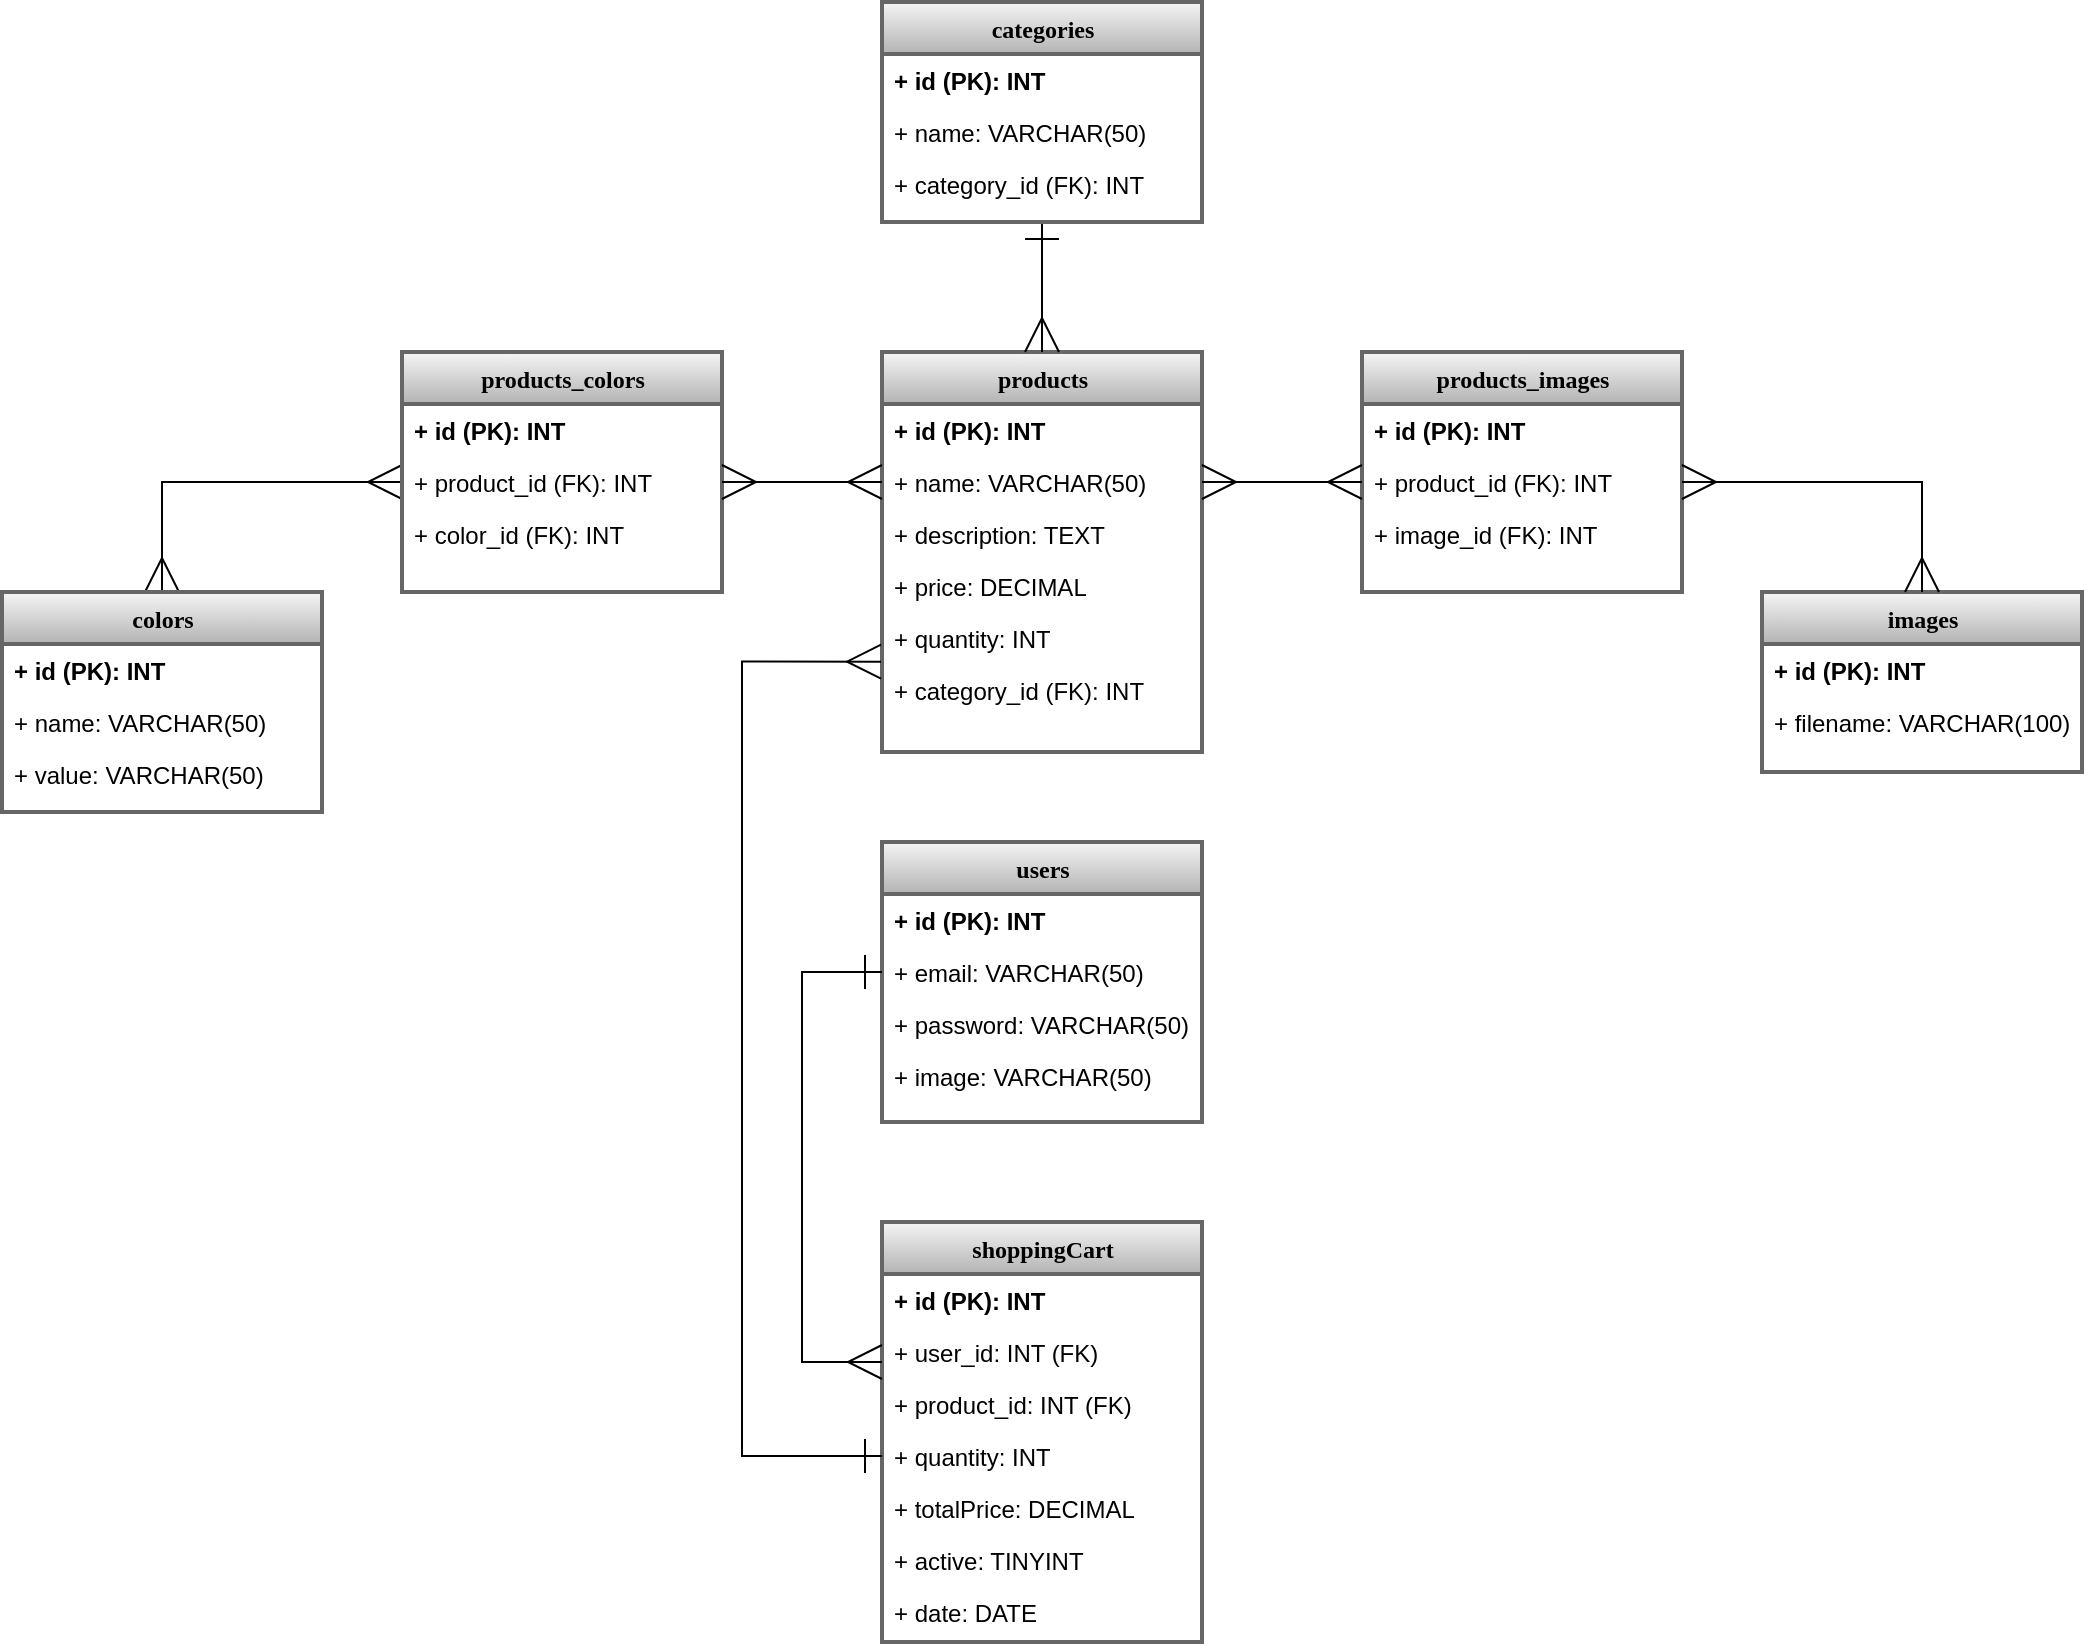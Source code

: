 <mxfile version="14.9.5" type="github">
  <diagram name="Page-1" id="9f46799a-70d6-7492-0946-bef42562c5a5">
    <mxGraphModel dx="2170" dy="1125" grid="1" gridSize="10" guides="1" tooltips="1" connect="1" arrows="1" fold="1" page="1" pageScale="1" pageWidth="1100" pageHeight="850" background="none" math="0" shadow="0">
      <root>
        <mxCell id="0" />
        <mxCell id="1" parent="0" />
        <mxCell id="78961159f06e98e8-56" value="products" style="swimlane;html=1;fontStyle=1;align=center;verticalAlign=top;childLayout=stackLayout;horizontal=1;startSize=26;horizontalStack=0;resizeParent=1;resizeLast=0;collapsible=1;marginBottom=0;swimlaneFillColor=#ffffff;rounded=0;shadow=0;comic=0;labelBackgroundColor=none;strokeWidth=2;fontFamily=Verdana;fontSize=12;fillColor=#f5f5f5;gradientColor=#b3b3b3;strokeColor=#666666;" parent="1" vertex="1">
          <mxGeometry x="470" y="195" width="160" height="200" as="geometry" />
        </mxCell>
        <mxCell id="78961159f06e98e8-57" value="+ id (PK): INT" style="text;strokeColor=none;fillColor=none;align=left;verticalAlign=top;spacingLeft=4;spacingRight=4;overflow=hidden;rotatable=0;points=[[0,0.5],[1,0.5]];portConstraint=eastwest;fontStyle=1;rounded=0;glass=0;labelBackgroundColor=none;labelBorderColor=none;whiteSpace=wrap;html=1;fontSize=12;" parent="78961159f06e98e8-56" vertex="1">
          <mxGeometry y="26" width="160" height="26" as="geometry" />
        </mxCell>
        <mxCell id="78961159f06e98e8-58" value="+ name: VARCHAR(50)" style="text;html=1;strokeColor=none;fillColor=none;align=left;verticalAlign=top;spacingLeft=4;spacingRight=4;whiteSpace=wrap;overflow=hidden;rotatable=0;points=[[0,0.5],[1,0.5]];portConstraint=eastwest;" parent="78961159f06e98e8-56" vertex="1">
          <mxGeometry y="52" width="160" height="26" as="geometry" />
        </mxCell>
        <mxCell id="78961159f06e98e8-59" value="+ description: TEXT" style="text;html=1;strokeColor=none;fillColor=none;align=left;verticalAlign=top;spacingLeft=4;spacingRight=4;whiteSpace=wrap;overflow=hidden;rotatable=0;points=[[0,0.5],[1,0.5]];portConstraint=eastwest;" parent="78961159f06e98e8-56" vertex="1">
          <mxGeometry y="78" width="160" height="26" as="geometry" />
        </mxCell>
        <mxCell id="78961159f06e98e8-62" value="+ price: DECIMAL" style="text;html=1;strokeColor=none;fillColor=none;align=left;verticalAlign=top;spacingLeft=4;spacingRight=4;whiteSpace=wrap;overflow=hidden;rotatable=0;points=[[0,0.5],[1,0.5]];portConstraint=eastwest;" parent="78961159f06e98e8-56" vertex="1">
          <mxGeometry y="104" width="160" height="26" as="geometry" />
        </mxCell>
        <mxCell id="78961159f06e98e8-63" value="+ quantity: INT" style="text;html=1;strokeColor=none;fillColor=none;align=left;verticalAlign=top;spacingLeft=4;spacingRight=4;whiteSpace=wrap;overflow=hidden;rotatable=0;points=[[0,0.5],[1,0.5]];portConstraint=eastwest;" parent="78961159f06e98e8-56" vertex="1">
          <mxGeometry y="130" width="160" height="26" as="geometry" />
        </mxCell>
        <mxCell id="0fwKTMIDOvKyiWNg7RYB-1" value="+ category_id (FK): INT" style="text;html=1;strokeColor=none;fillColor=none;align=left;verticalAlign=top;spacingLeft=4;spacingRight=4;whiteSpace=wrap;overflow=hidden;rotatable=0;points=[[0,0.5],[1,0.5]];portConstraint=eastwest;" parent="78961159f06e98e8-56" vertex="1">
          <mxGeometry y="156" width="160" height="26" as="geometry" />
        </mxCell>
        <mxCell id="0fwKTMIDOvKyiWNg7RYB-34" style="edgeStyle=orthogonalEdgeStyle;rounded=0;orthogonalLoop=1;jettySize=auto;html=1;entryX=0;entryY=0.5;entryDx=0;entryDy=0;startArrow=ERmany;startFill=0;endArrow=ERmany;endFill=0;startSize=15;endSize=15;sourcePerimeterSpacing=0;targetPerimeterSpacing=0;strokeWidth=1;" parent="1" source="78961159f06e98e8-69" target="0fwKTMIDOvKyiWNg7RYB-20" edge="1">
          <mxGeometry relative="1" as="geometry" />
        </mxCell>
        <mxCell id="78961159f06e98e8-69" value="colors" style="swimlane;html=1;fontStyle=1;align=center;verticalAlign=top;childLayout=stackLayout;horizontal=1;startSize=26;horizontalStack=0;resizeParent=1;resizeLast=0;collapsible=1;marginBottom=0;swimlaneFillColor=#ffffff;rounded=0;shadow=0;comic=0;labelBackgroundColor=none;strokeWidth=2;fillColor=#f5f5f5;fontFamily=Verdana;fontSize=12;gradientColor=#b3b3b3;strokeColor=#666666;" parent="1" vertex="1">
          <mxGeometry x="30" y="315" width="160" height="110" as="geometry" />
        </mxCell>
        <mxCell id="78961159f06e98e8-71" value="+ id (PK): INT" style="text;html=1;strokeColor=none;fillColor=none;align=left;verticalAlign=top;spacingLeft=4;spacingRight=4;whiteSpace=wrap;overflow=hidden;rotatable=0;points=[[0,0.5],[1,0.5]];portConstraint=eastwest;fontStyle=1" parent="78961159f06e98e8-69" vertex="1">
          <mxGeometry y="26" width="160" height="26" as="geometry" />
        </mxCell>
        <mxCell id="78961159f06e98e8-72" value="+ name: VARCHAR(50)" style="text;html=1;strokeColor=none;fillColor=none;align=left;verticalAlign=top;spacingLeft=4;spacingRight=4;whiteSpace=wrap;overflow=hidden;rotatable=0;points=[[0,0.5],[1,0.5]];portConstraint=eastwest;" parent="78961159f06e98e8-69" vertex="1">
          <mxGeometry y="52" width="160" height="26" as="geometry" />
        </mxCell>
        <mxCell id="0fwKTMIDOvKyiWNg7RYB-36" value="+ value: VARCHAR(50)" style="text;html=1;strokeColor=none;fillColor=none;align=left;verticalAlign=top;spacingLeft=4;spacingRight=4;whiteSpace=wrap;overflow=hidden;rotatable=0;points=[[0,0.5],[1,0.5]];portConstraint=eastwest;" parent="78961159f06e98e8-69" vertex="1">
          <mxGeometry y="78" width="160" height="26" as="geometry" />
        </mxCell>
        <mxCell id="0fwKTMIDOvKyiWNg7RYB-57" style="edgeStyle=orthogonalEdgeStyle;rounded=0;orthogonalLoop=1;jettySize=auto;html=1;startArrow=ERone;startFill=0;endArrow=ERmany;endFill=0;startSize=15;endSize=15;sourcePerimeterSpacing=0;targetPerimeterSpacing=0;strokeWidth=1;entryX=0.5;entryY=0;entryDx=0;entryDy=0;" parent="1" source="78961159f06e98e8-82" target="78961159f06e98e8-56" edge="1">
          <mxGeometry relative="1" as="geometry">
            <mxPoint x="550" y="190" as="targetPoint" />
            <Array as="points" />
          </mxGeometry>
        </mxCell>
        <mxCell id="78961159f06e98e8-82" value="categories" style="swimlane;html=1;fontStyle=1;align=center;verticalAlign=top;childLayout=stackLayout;horizontal=1;startSize=26;horizontalStack=0;resizeParent=1;resizeLast=0;collapsible=1;marginBottom=0;swimlaneFillColor=#ffffff;rounded=0;shadow=0;comic=0;labelBackgroundColor=none;strokeWidth=2;fillColor=#f5f5f5;fontFamily=Verdana;fontSize=12;gradientColor=#b3b3b3;strokeColor=#666666;" parent="1" vertex="1">
          <mxGeometry x="470" y="20" width="160" height="110" as="geometry" />
        </mxCell>
        <mxCell id="78961159f06e98e8-83" value="+ id (PK): INT" style="text;html=1;strokeColor=none;fillColor=none;align=left;verticalAlign=top;spacingLeft=4;spacingRight=4;whiteSpace=wrap;overflow=hidden;rotatable=0;points=[[0,0.5],[1,0.5]];portConstraint=eastwest;fontStyle=1" parent="78961159f06e98e8-82" vertex="1">
          <mxGeometry y="26" width="160" height="26" as="geometry" />
        </mxCell>
        <mxCell id="78961159f06e98e8-84" value="+ name: VARCHAR(50)" style="text;html=1;strokeColor=none;fillColor=none;align=left;verticalAlign=top;spacingLeft=4;spacingRight=4;whiteSpace=wrap;overflow=hidden;rotatable=0;points=[[0,0.5],[1,0.5]];portConstraint=eastwest;" parent="78961159f06e98e8-82" vertex="1">
          <mxGeometry y="52" width="160" height="26" as="geometry" />
        </mxCell>
        <mxCell id="0fwKTMIDOvKyiWNg7RYB-35" value="+ category_id (FK): INT" style="text;html=1;strokeColor=none;fillColor=none;align=left;verticalAlign=top;spacingLeft=4;spacingRight=4;whiteSpace=wrap;overflow=hidden;rotatable=0;points=[[0,0.5],[1,0.5]];portConstraint=eastwest;" parent="78961159f06e98e8-82" vertex="1">
          <mxGeometry y="78" width="160" height="32" as="geometry" />
        </mxCell>
        <mxCell id="0fwKTMIDOvKyiWNg7RYB-18" value="products_colors" style="swimlane;html=1;fontStyle=1;align=center;verticalAlign=top;childLayout=stackLayout;horizontal=1;startSize=26;horizontalStack=0;resizeParent=1;resizeLast=0;collapsible=1;marginBottom=0;swimlaneFillColor=#ffffff;rounded=0;shadow=0;comic=0;labelBackgroundColor=none;strokeWidth=2;fillColor=#f5f5f5;fontFamily=Verdana;fontSize=12;gradientColor=#b3b3b3;strokeColor=#666666;" parent="1" vertex="1">
          <mxGeometry x="230" y="195" width="160" height="120" as="geometry" />
        </mxCell>
        <mxCell id="0fwKTMIDOvKyiWNg7RYB-19" value="+ id (PK): INT" style="text;html=1;strokeColor=none;fillColor=none;align=left;verticalAlign=top;spacingLeft=4;spacingRight=4;whiteSpace=wrap;overflow=hidden;rotatable=0;points=[[0,0.5],[1,0.5]];portConstraint=eastwest;fontStyle=1" parent="0fwKTMIDOvKyiWNg7RYB-18" vertex="1">
          <mxGeometry y="26" width="160" height="26" as="geometry" />
        </mxCell>
        <mxCell id="0fwKTMIDOvKyiWNg7RYB-20" value="+ product_id (FK): INT" style="text;html=1;strokeColor=none;fillColor=none;align=left;verticalAlign=top;spacingLeft=4;spacingRight=4;whiteSpace=wrap;overflow=hidden;rotatable=0;points=[[0,0.5],[1,0.5]];portConstraint=eastwest;" parent="0fwKTMIDOvKyiWNg7RYB-18" vertex="1">
          <mxGeometry y="52" width="160" height="26" as="geometry" />
        </mxCell>
        <mxCell id="0fwKTMIDOvKyiWNg7RYB-22" value="+ color_id (FK): INT" style="text;html=1;strokeColor=none;fillColor=none;align=left;verticalAlign=top;spacingLeft=4;spacingRight=4;whiteSpace=wrap;overflow=hidden;rotatable=0;points=[[0,0.5],[1,0.5]];portConstraint=eastwest;" parent="0fwKTMIDOvKyiWNg7RYB-18" vertex="1">
          <mxGeometry y="78" width="160" height="26" as="geometry" />
        </mxCell>
        <mxCell id="0fwKTMIDOvKyiWNg7RYB-33" style="edgeStyle=orthogonalEdgeStyle;rounded=0;orthogonalLoop=1;jettySize=auto;html=1;entryX=1;entryY=0.5;entryDx=0;entryDy=0;startArrow=ERmany;startFill=0;endArrow=ERmany;endFill=0;startSize=15;endSize=15;sourcePerimeterSpacing=0;targetPerimeterSpacing=0;strokeWidth=1;" parent="1" source="78961159f06e98e8-58" target="0fwKTMIDOvKyiWNg7RYB-20" edge="1">
          <mxGeometry relative="1" as="geometry" />
        </mxCell>
        <mxCell id="0fwKTMIDOvKyiWNg7RYB-37" value="images" style="swimlane;html=1;fontStyle=1;align=center;verticalAlign=top;childLayout=stackLayout;horizontal=1;startSize=26;horizontalStack=0;resizeParent=1;resizeLast=0;collapsible=1;marginBottom=0;swimlaneFillColor=#ffffff;rounded=0;shadow=0;comic=0;labelBackgroundColor=none;strokeWidth=2;fillColor=#f5f5f5;fontFamily=Verdana;fontSize=12;gradientColor=#b3b3b3;strokeColor=#666666;" parent="1" vertex="1">
          <mxGeometry x="910" y="315" width="160" height="90" as="geometry">
            <mxRectangle x="920" y="280" width="80" height="26" as="alternateBounds" />
          </mxGeometry>
        </mxCell>
        <mxCell id="0fwKTMIDOvKyiWNg7RYB-38" value="+ id (PK): INT" style="text;html=1;strokeColor=none;fillColor=none;align=left;verticalAlign=top;spacingLeft=4;spacingRight=4;whiteSpace=wrap;overflow=hidden;rotatable=0;points=[[0,0.5],[1,0.5]];portConstraint=eastwest;fontStyle=1" parent="0fwKTMIDOvKyiWNg7RYB-37" vertex="1">
          <mxGeometry y="26" width="160" height="26" as="geometry" />
        </mxCell>
        <mxCell id="0fwKTMIDOvKyiWNg7RYB-39" value="+ filename: VARCHAR(100)" style="text;html=1;strokeColor=none;fillColor=none;align=left;verticalAlign=top;spacingLeft=4;spacingRight=4;whiteSpace=wrap;overflow=hidden;rotatable=0;points=[[0,0.5],[1,0.5]];portConstraint=eastwest;" parent="0fwKTMIDOvKyiWNg7RYB-37" vertex="1">
          <mxGeometry y="52" width="160" height="26" as="geometry" />
        </mxCell>
        <mxCell id="0fwKTMIDOvKyiWNg7RYB-41" value="products_images" style="swimlane;html=1;fontStyle=1;align=center;verticalAlign=top;childLayout=stackLayout;horizontal=1;startSize=26;horizontalStack=0;resizeParent=1;resizeLast=0;collapsible=1;marginBottom=0;swimlaneFillColor=#ffffff;rounded=0;shadow=0;comic=0;labelBackgroundColor=none;strokeWidth=2;fillColor=#f5f5f5;fontFamily=Verdana;fontSize=12;gradientColor=#b3b3b3;strokeColor=#666666;" parent="1" vertex="1">
          <mxGeometry x="710" y="195" width="160" height="120" as="geometry" />
        </mxCell>
        <mxCell id="0fwKTMIDOvKyiWNg7RYB-42" value="+ id (PK): INT" style="text;html=1;strokeColor=none;fillColor=none;align=left;verticalAlign=top;spacingLeft=4;spacingRight=4;whiteSpace=wrap;overflow=hidden;rotatable=0;points=[[0,0.5],[1,0.5]];portConstraint=eastwest;fontStyle=1" parent="0fwKTMIDOvKyiWNg7RYB-41" vertex="1">
          <mxGeometry y="26" width="160" height="26" as="geometry" />
        </mxCell>
        <mxCell id="0fwKTMIDOvKyiWNg7RYB-43" value="+ product_id (FK): INT" style="text;html=1;strokeColor=none;fillColor=none;align=left;verticalAlign=top;spacingLeft=4;spacingRight=4;whiteSpace=wrap;overflow=hidden;rotatable=0;points=[[0,0.5],[1,0.5]];portConstraint=eastwest;" parent="0fwKTMIDOvKyiWNg7RYB-41" vertex="1">
          <mxGeometry y="52" width="160" height="26" as="geometry" />
        </mxCell>
        <mxCell id="0fwKTMIDOvKyiWNg7RYB-44" value="+ image_id (FK): INT" style="text;html=1;strokeColor=none;fillColor=none;align=left;verticalAlign=top;spacingLeft=4;spacingRight=4;whiteSpace=wrap;overflow=hidden;rotatable=0;points=[[0,0.5],[1,0.5]];portConstraint=eastwest;" parent="0fwKTMIDOvKyiWNg7RYB-41" vertex="1">
          <mxGeometry y="78" width="160" height="26" as="geometry" />
        </mxCell>
        <mxCell id="0fwKTMIDOvKyiWNg7RYB-55" style="edgeStyle=orthogonalEdgeStyle;rounded=0;orthogonalLoop=1;jettySize=auto;html=1;entryX=1;entryY=0.5;entryDx=0;entryDy=0;startArrow=ERmany;startFill=0;endArrow=ERmany;endFill=0;startSize=15;endSize=15;sourcePerimeterSpacing=0;targetPerimeterSpacing=0;strokeWidth=1;" parent="1" source="0fwKTMIDOvKyiWNg7RYB-43" target="78961159f06e98e8-58" edge="1">
          <mxGeometry relative="1" as="geometry" />
        </mxCell>
        <mxCell id="0fwKTMIDOvKyiWNg7RYB-56" style="edgeStyle=orthogonalEdgeStyle;rounded=0;orthogonalLoop=1;jettySize=auto;html=1;entryX=0.5;entryY=0;entryDx=0;entryDy=0;startArrow=ERmany;startFill=0;endArrow=ERmany;endFill=0;startSize=15;endSize=15;sourcePerimeterSpacing=0;targetPerimeterSpacing=0;strokeWidth=1;" parent="1" source="0fwKTMIDOvKyiWNg7RYB-43" target="0fwKTMIDOvKyiWNg7RYB-37" edge="1">
          <mxGeometry relative="1" as="geometry" />
        </mxCell>
        <mxCell id="0fwKTMIDOvKyiWNg7RYB-59" value="users" style="swimlane;html=1;fontStyle=1;align=center;verticalAlign=top;childLayout=stackLayout;horizontal=1;startSize=26;horizontalStack=0;resizeParent=1;resizeLast=0;collapsible=1;marginBottom=0;swimlaneFillColor=#ffffff;rounded=0;shadow=0;comic=0;labelBackgroundColor=none;strokeWidth=2;fontFamily=Verdana;fontSize=12;fillColor=#f5f5f5;gradientColor=#b3b3b3;strokeColor=#666666;" parent="1" vertex="1">
          <mxGeometry x="470" y="440" width="160" height="140" as="geometry" />
        </mxCell>
        <mxCell id="0fwKTMIDOvKyiWNg7RYB-60" value="+ id (PK): INT" style="text;strokeColor=none;fillColor=none;align=left;verticalAlign=top;spacingLeft=4;spacingRight=4;overflow=hidden;rotatable=0;points=[[0,0.5],[1,0.5]];portConstraint=eastwest;fontStyle=1;rounded=0;glass=0;labelBackgroundColor=none;labelBorderColor=none;whiteSpace=wrap;html=1;fontSize=12;" parent="0fwKTMIDOvKyiWNg7RYB-59" vertex="1">
          <mxGeometry y="26" width="160" height="26" as="geometry" />
        </mxCell>
        <mxCell id="0fwKTMIDOvKyiWNg7RYB-61" value="+ email: VARCHAR(50)" style="text;html=1;strokeColor=none;fillColor=none;align=left;verticalAlign=top;spacingLeft=4;spacingRight=4;whiteSpace=wrap;overflow=hidden;rotatable=0;points=[[0,0.5],[1,0.5]];portConstraint=eastwest;" parent="0fwKTMIDOvKyiWNg7RYB-59" vertex="1">
          <mxGeometry y="52" width="160" height="26" as="geometry" />
        </mxCell>
        <mxCell id="0fwKTMIDOvKyiWNg7RYB-62" value="+ password: VARCHAR(50)" style="text;html=1;strokeColor=none;fillColor=none;align=left;verticalAlign=top;spacingLeft=4;spacingRight=4;whiteSpace=wrap;overflow=hidden;rotatable=0;points=[[0,0.5],[1,0.5]];portConstraint=eastwest;" parent="0fwKTMIDOvKyiWNg7RYB-59" vertex="1">
          <mxGeometry y="78" width="160" height="26" as="geometry" />
        </mxCell>
        <mxCell id="0fwKTMIDOvKyiWNg7RYB-63" value="+ image: VARCHAR(50)" style="text;html=1;strokeColor=none;fillColor=none;align=left;verticalAlign=top;spacingLeft=4;spacingRight=4;whiteSpace=wrap;overflow=hidden;rotatable=0;points=[[0,0.5],[1,0.5]];portConstraint=eastwest;" parent="0fwKTMIDOvKyiWNg7RYB-59" vertex="1">
          <mxGeometry y="104" width="160" height="26" as="geometry" />
        </mxCell>
        <mxCell id="rWbn80QHrWk9fDEGnkiy-5" value="shoppingCart" style="swimlane;html=1;fontStyle=1;align=center;verticalAlign=top;childLayout=stackLayout;horizontal=1;startSize=26;horizontalStack=0;resizeParent=1;resizeLast=0;collapsible=1;marginBottom=0;swimlaneFillColor=#ffffff;rounded=0;shadow=0;comic=0;labelBackgroundColor=none;strokeWidth=2;fontFamily=Verdana;fontSize=12;fillColor=#f5f5f5;gradientColor=#b3b3b3;strokeColor=#666666;" parent="1" vertex="1">
          <mxGeometry x="470" y="630" width="160" height="210" as="geometry" />
        </mxCell>
        <mxCell id="rWbn80QHrWk9fDEGnkiy-6" value="+ id (PK): INT" style="text;strokeColor=none;fillColor=none;align=left;verticalAlign=top;spacingLeft=4;spacingRight=4;overflow=hidden;rotatable=0;points=[[0,0.5],[1,0.5]];portConstraint=eastwest;fontStyle=1;rounded=0;glass=0;labelBackgroundColor=none;labelBorderColor=none;whiteSpace=wrap;html=1;fontSize=12;" parent="rWbn80QHrWk9fDEGnkiy-5" vertex="1">
          <mxGeometry y="26" width="160" height="26" as="geometry" />
        </mxCell>
        <mxCell id="rWbn80QHrWk9fDEGnkiy-7" value="+ user_id: INT (FK)" style="text;html=1;strokeColor=none;fillColor=none;align=left;verticalAlign=top;spacingLeft=4;spacingRight=4;whiteSpace=wrap;overflow=hidden;rotatable=0;points=[[0,0.5],[1,0.5]];portConstraint=eastwest;" parent="rWbn80QHrWk9fDEGnkiy-5" vertex="1">
          <mxGeometry y="52" width="160" height="26" as="geometry" />
        </mxCell>
        <mxCell id="rWbn80QHrWk9fDEGnkiy-8" value="+ product_id: INT (FK)" style="text;html=1;strokeColor=none;fillColor=none;align=left;verticalAlign=top;spacingLeft=4;spacingRight=4;whiteSpace=wrap;overflow=hidden;rotatable=0;points=[[0,0.5],[1,0.5]];portConstraint=eastwest;" parent="rWbn80QHrWk9fDEGnkiy-5" vertex="1">
          <mxGeometry y="78" width="160" height="26" as="geometry" />
        </mxCell>
        <mxCell id="rWbn80QHrWk9fDEGnkiy-9" value="+ quantity: INT" style="text;html=1;strokeColor=none;fillColor=none;align=left;verticalAlign=top;spacingLeft=4;spacingRight=4;whiteSpace=wrap;overflow=hidden;rotatable=0;points=[[0,0.5],[1,0.5]];portConstraint=eastwest;" parent="rWbn80QHrWk9fDEGnkiy-5" vertex="1">
          <mxGeometry y="104" width="160" height="26" as="geometry" />
        </mxCell>
        <mxCell id="rWbn80QHrWk9fDEGnkiy-10" value="+ totalPrice: DECIMAL&amp;nbsp;" style="text;html=1;strokeColor=none;fillColor=none;align=left;verticalAlign=top;spacingLeft=4;spacingRight=4;whiteSpace=wrap;overflow=hidden;rotatable=0;points=[[0,0.5],[1,0.5]];portConstraint=eastwest;" parent="rWbn80QHrWk9fDEGnkiy-5" vertex="1">
          <mxGeometry y="130" width="160" height="26" as="geometry" />
        </mxCell>
        <mxCell id="5pY2F0Do8QhhXxCCZwV7-1" value="+ active: TINYINT" style="text;html=1;strokeColor=none;fillColor=none;align=left;verticalAlign=top;spacingLeft=4;spacingRight=4;whiteSpace=wrap;overflow=hidden;rotatable=0;points=[[0,0.5],[1,0.5]];portConstraint=eastwest;" vertex="1" parent="rWbn80QHrWk9fDEGnkiy-5">
          <mxGeometry y="156" width="160" height="26" as="geometry" />
        </mxCell>
        <mxCell id="5pY2F0Do8QhhXxCCZwV7-3" value="+ date: DATE" style="text;html=1;strokeColor=none;fillColor=none;align=left;verticalAlign=top;spacingLeft=4;spacingRight=4;whiteSpace=wrap;overflow=hidden;rotatable=0;points=[[0,0.5],[1,0.5]];portConstraint=eastwest;" vertex="1" parent="rWbn80QHrWk9fDEGnkiy-5">
          <mxGeometry y="182" width="160" height="26" as="geometry" />
        </mxCell>
        <mxCell id="rWbn80QHrWk9fDEGnkiy-11" style="edgeStyle=orthogonalEdgeStyle;rounded=0;orthogonalLoop=1;jettySize=auto;html=1;entryX=0;entryY=0.5;entryDx=0;entryDy=0;endSize=15;startSize=15;startArrow=ERmany;startFill=0;endArrow=ERone;endFill=0;" parent="1" target="0fwKTMIDOvKyiWNg7RYB-61" edge="1">
          <mxGeometry relative="1" as="geometry">
            <mxPoint x="470" y="700" as="sourcePoint" />
            <Array as="points">
              <mxPoint x="470" y="700" />
              <mxPoint x="430" y="700" />
              <mxPoint x="430" y="505" />
            </Array>
          </mxGeometry>
        </mxCell>
        <mxCell id="rWbn80QHrWk9fDEGnkiy-18" style="edgeStyle=orthogonalEdgeStyle;rounded=0;orthogonalLoop=1;jettySize=auto;html=1;exitX=0;exitY=0.5;exitDx=0;exitDy=0;entryX=-0.003;entryY=-0.045;entryDx=0;entryDy=0;entryPerimeter=0;startArrow=ERone;startFill=0;endArrow=ERmany;endFill=0;startSize=15;endSize=15;" parent="1" source="rWbn80QHrWk9fDEGnkiy-9" target="0fwKTMIDOvKyiWNg7RYB-1" edge="1">
          <mxGeometry relative="1" as="geometry">
            <Array as="points">
              <mxPoint x="400" y="747" />
              <mxPoint x="400" y="350" />
            </Array>
          </mxGeometry>
        </mxCell>
      </root>
    </mxGraphModel>
  </diagram>
</mxfile>
